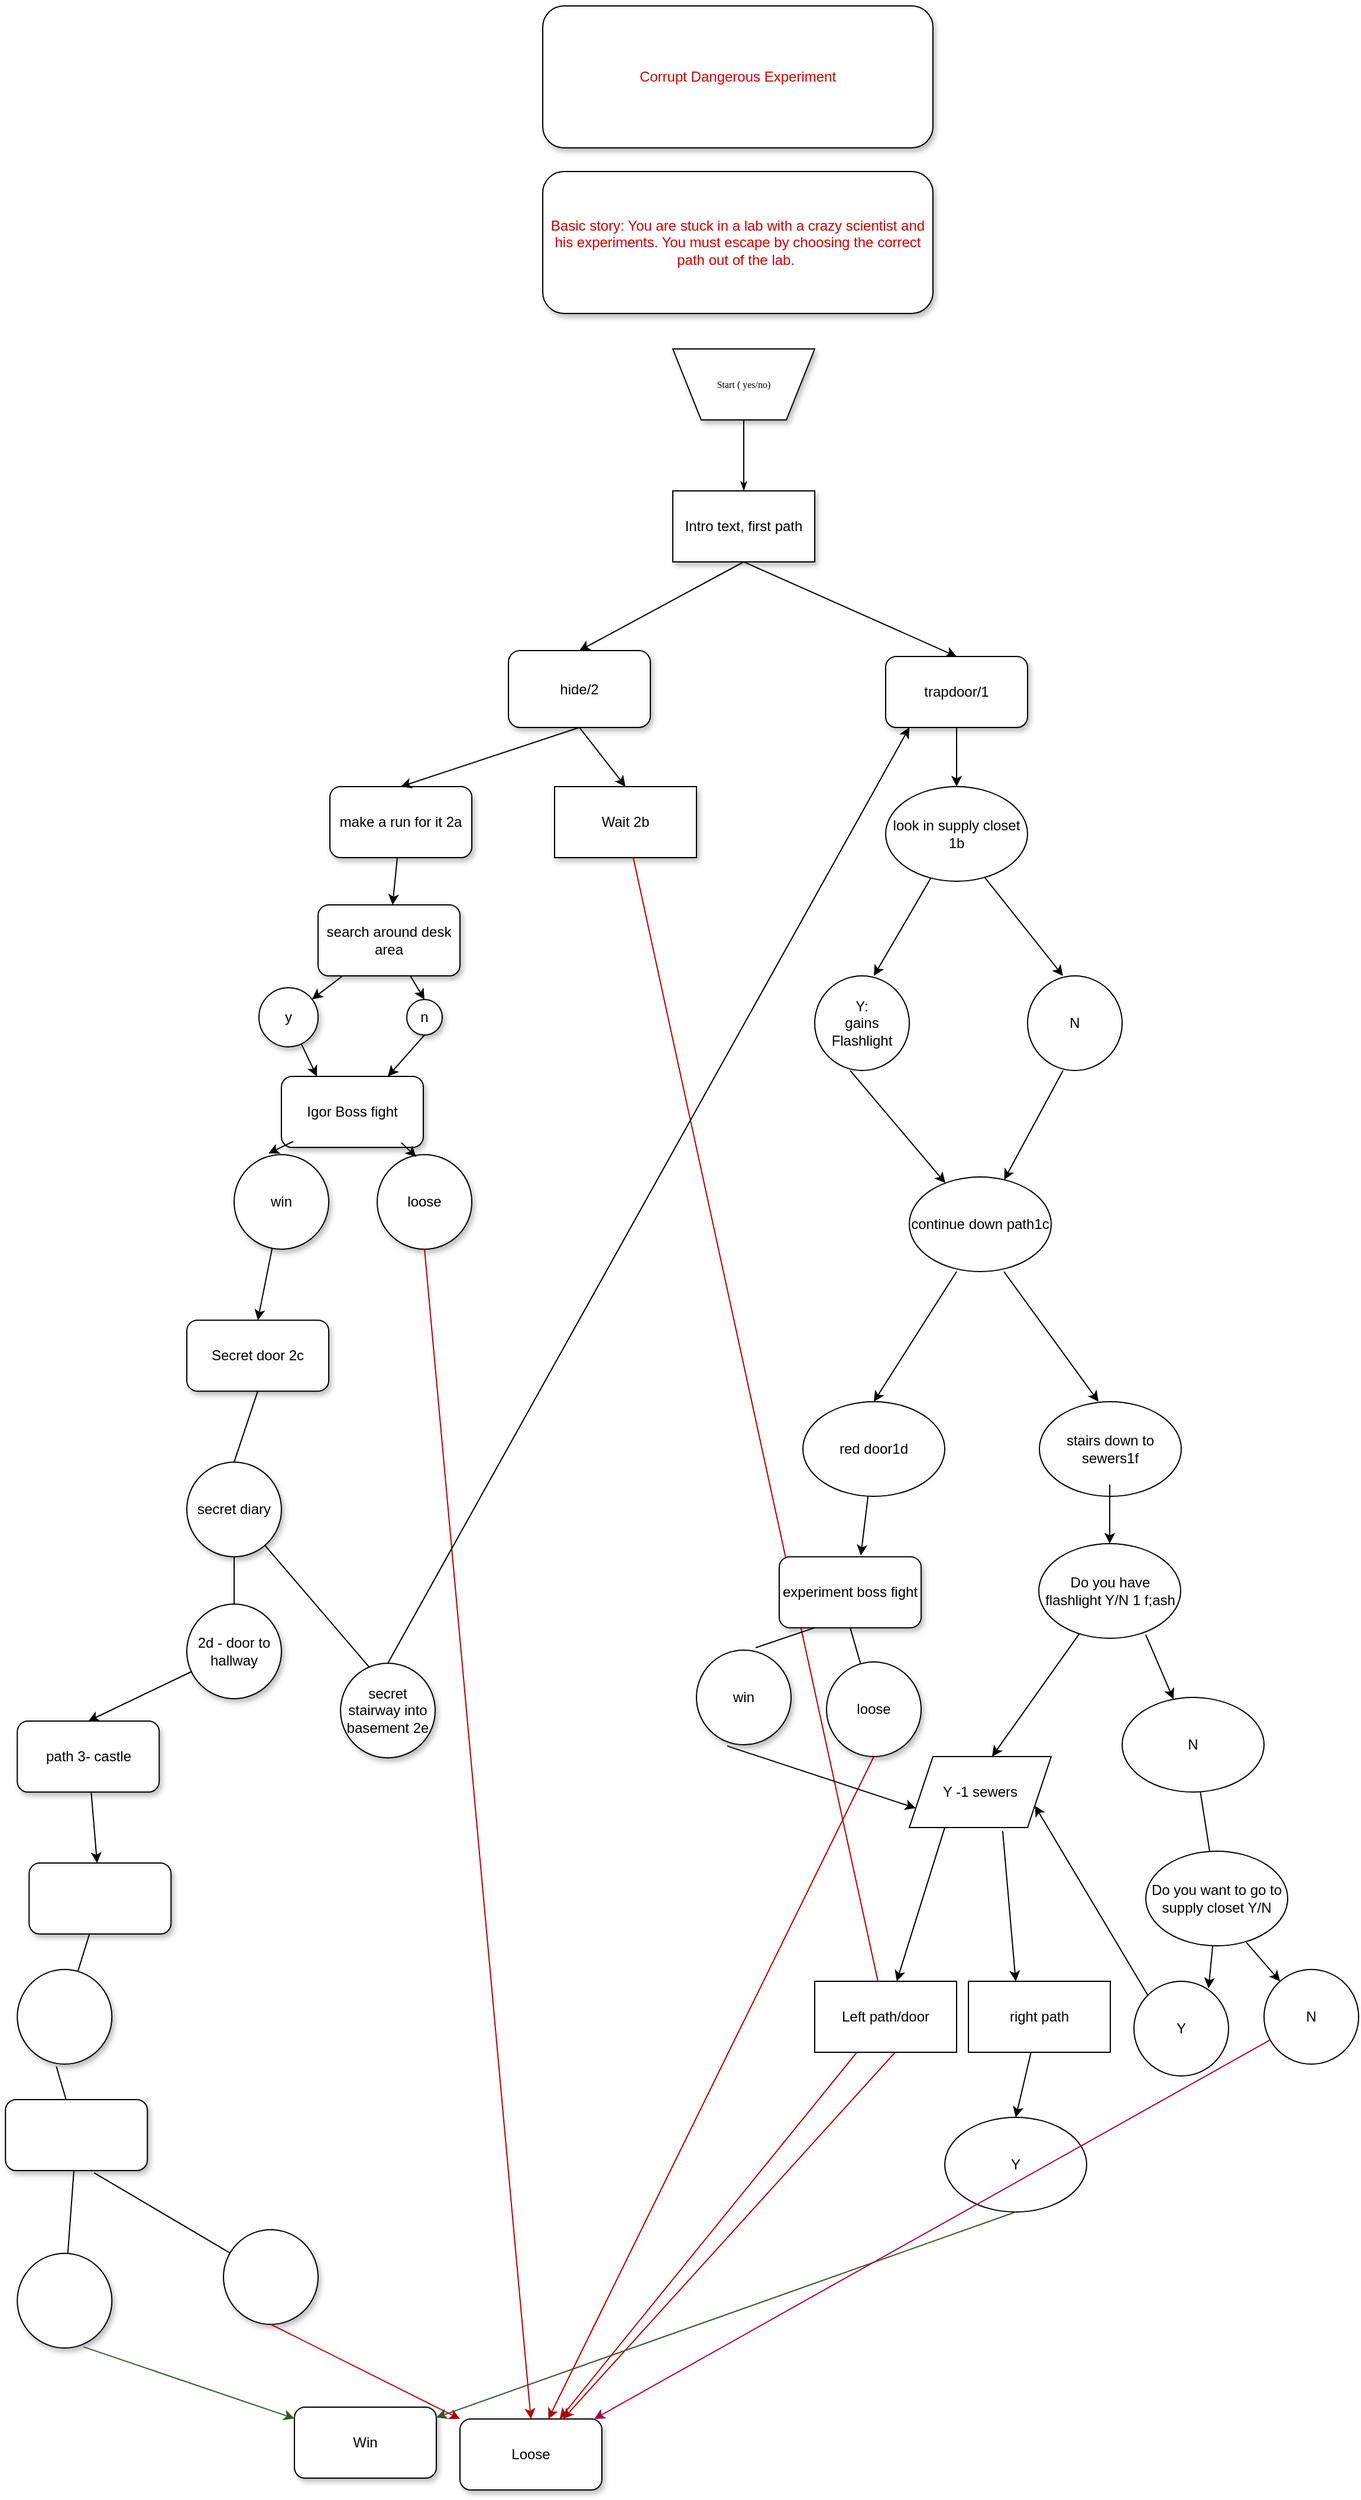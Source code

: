 <mxfile version="17.1.2" type="github">
  <diagram name="Page-1" id="edf60f1a-56cd-e834-aa8a-f176f3a09ee4">
    <mxGraphModel dx="2522" dy="1644" grid="1" gridSize="10" guides="1" tooltips="1" connect="1" arrows="1" fold="1" page="1" pageScale="1" pageWidth="1100" pageHeight="850" background="none" math="0" shadow="0">
      <root>
        <mxCell id="0" />
        <mxCell id="1" parent="0" />
        <mxCell id="60e70716793133e9-31" style="edgeStyle=orthogonalEdgeStyle;rounded=0;html=1;labelBackgroundColor=none;startSize=5;endArrow=classicThin;endFill=1;endSize=5;jettySize=auto;orthogonalLoop=1;strokeWidth=1;fontFamily=Verdana;fontSize=8" parent="1" source="60e70716793133e9-2" edge="1">
          <mxGeometry relative="1" as="geometry">
            <mxPoint x="570" y="-100" as="targetPoint" />
            <Array as="points">
              <mxPoint x="570" y="-110" />
            </Array>
          </mxGeometry>
        </mxCell>
        <mxCell id="60e70716793133e9-2" value="Start ( yes/no)" style="shape=trapezoid;whiteSpace=wrap;html=1;rounded=0;shadow=1;labelBackgroundColor=none;strokeWidth=1;fontFamily=Verdana;fontSize=8;align=center;flipV=1;" parent="1" vertex="1">
          <mxGeometry x="510" y="-220" width="120" height="60" as="geometry" />
        </mxCell>
        <mxCell id="3-9XB3UlxTxE3NfFyeRO-2" value="Intro text, first path" style="rounded=0;whiteSpace=wrap;html=1;shadow=1;" parent="1" vertex="1">
          <mxGeometry x="510" y="-100" width="120" height="60" as="geometry" />
        </mxCell>
        <mxCell id="3-9XB3UlxTxE3NfFyeRO-3" value="" style="endArrow=classic;html=1;rounded=0;entryX=0.5;entryY=0;entryDx=0;entryDy=0;exitX=0.5;exitY=1;exitDx=0;exitDy=0;" parent="1" source="3-9XB3UlxTxE3NfFyeRO-2" target="3-9XB3UlxTxE3NfFyeRO-7" edge="1">
          <mxGeometry width="50" height="50" relative="1" as="geometry">
            <mxPoint x="540" y="-40" as="sourcePoint" />
            <mxPoint x="470" y="40" as="targetPoint" />
          </mxGeometry>
        </mxCell>
        <mxCell id="3-9XB3UlxTxE3NfFyeRO-6" value="trapdoor/1" style="rounded=1;whiteSpace=wrap;html=1;shadow=1;" parent="1" vertex="1">
          <mxGeometry x="690" y="40" width="120" height="60" as="geometry" />
        </mxCell>
        <mxCell id="3-9XB3UlxTxE3NfFyeRO-7" value="hide/2" style="rounded=1;whiteSpace=wrap;html=1;shadow=1;" parent="1" vertex="1">
          <mxGeometry x="371" y="35" width="120" height="65" as="geometry" />
        </mxCell>
        <mxCell id="3-9XB3UlxTxE3NfFyeRO-32" value="Loose" style="rounded=1;whiteSpace=wrap;html=1;shadow=1;" parent="1" vertex="1">
          <mxGeometry x="330" y="1530" width="120" height="60" as="geometry" />
        </mxCell>
        <mxCell id="3nOSrdFCdzNQjCImxx_E-25" style="edgeStyle=orthogonalEdgeStyle;rounded=0;orthogonalLoop=1;jettySize=auto;html=1;exitX=0.25;exitY=1;exitDx=0;exitDy=0;" edge="1" parent="1" source="3-9XB3UlxTxE3NfFyeRO-33">
          <mxGeometry relative="1" as="geometry">
            <mxPoint x="220" y="1570" as="targetPoint" />
          </mxGeometry>
        </mxCell>
        <mxCell id="3-9XB3UlxTxE3NfFyeRO-33" value="Win" style="rounded=1;whiteSpace=wrap;html=1;shadow=1;" parent="1" vertex="1">
          <mxGeometry x="190" y="1520" width="120" height="60" as="geometry" />
        </mxCell>
        <mxCell id="3-9XB3UlxTxE3NfFyeRO-95" value="Corrupt Dangerous Experiment" style="rounded=1;whiteSpace=wrap;html=1;shadow=1;fontColor=#CC0000;" parent="1" vertex="1">
          <mxGeometry x="400" y="-510" width="330" height="120" as="geometry" />
        </mxCell>
        <mxCell id="3-9XB3UlxTxE3NfFyeRO-97" value="Basic story: You are stuck in a lab with a crazy scientist and his experiments. You must escape by choosing the correct path out of the lab.&amp;nbsp;" style="rounded=1;whiteSpace=wrap;html=1;shadow=1;fontColor=#CC0000;" parent="1" vertex="1">
          <mxGeometry x="400" y="-370" width="330" height="120" as="geometry" />
        </mxCell>
        <mxCell id="DnY-BvmMV0OAxqjVJdHj-3" value="" style="endArrow=classic;html=1;rounded=0;entryX=0.5;entryY=0;entryDx=0;entryDy=0;exitX=0.5;exitY=1;exitDx=0;exitDy=0;" parent="1" source="3-9XB3UlxTxE3NfFyeRO-2" target="3-9XB3UlxTxE3NfFyeRO-6" edge="1">
          <mxGeometry width="50" height="50" relative="1" as="geometry">
            <mxPoint x="520" y="180" as="sourcePoint" />
            <mxPoint x="570" y="130" as="targetPoint" />
          </mxGeometry>
        </mxCell>
        <mxCell id="DnY-BvmMV0OAxqjVJdHj-4" value="look in supply closet 1b" style="ellipse;whiteSpace=wrap;html=1;" parent="1" vertex="1">
          <mxGeometry x="690" y="150" width="120" height="80" as="geometry" />
        </mxCell>
        <mxCell id="DnY-BvmMV0OAxqjVJdHj-5" value="" style="endArrow=classic;html=1;rounded=0;" parent="1" source="DnY-BvmMV0OAxqjVJdHj-4" edge="1">
          <mxGeometry width="50" height="50" relative="1" as="geometry">
            <mxPoint x="730" y="230" as="sourcePoint" />
            <mxPoint x="680" y="310" as="targetPoint" />
          </mxGeometry>
        </mxCell>
        <mxCell id="DnY-BvmMV0OAxqjVJdHj-6" value="" style="endArrow=classic;html=1;rounded=0;exitX=0.7;exitY=0.963;exitDx=0;exitDy=0;exitPerimeter=0;" parent="1" source="DnY-BvmMV0OAxqjVJdHj-4" edge="1">
          <mxGeometry width="50" height="50" relative="1" as="geometry">
            <mxPoint x="820" y="270" as="sourcePoint" />
            <mxPoint x="840" y="310" as="targetPoint" />
          </mxGeometry>
        </mxCell>
        <mxCell id="DnY-BvmMV0OAxqjVJdHj-7" value="N" style="ellipse;whiteSpace=wrap;html=1;aspect=fixed;" parent="1" vertex="1">
          <mxGeometry x="810" y="310" width="80" height="80" as="geometry" />
        </mxCell>
        <mxCell id="DnY-BvmMV0OAxqjVJdHj-8" value="Y:&lt;br&gt;gains Flashlight" style="ellipse;whiteSpace=wrap;html=1;aspect=fixed;" parent="1" vertex="1">
          <mxGeometry x="630" y="310" width="80" height="80" as="geometry" />
        </mxCell>
        <mxCell id="DnY-BvmMV0OAxqjVJdHj-9" value="" style="endArrow=classic;html=1;rounded=0;" parent="1" target="DnY-BvmMV0OAxqjVJdHj-11" edge="1">
          <mxGeometry width="50" height="50" relative="1" as="geometry">
            <mxPoint x="840" y="390" as="sourcePoint" />
            <mxPoint x="810" y="500" as="targetPoint" />
          </mxGeometry>
        </mxCell>
        <mxCell id="DnY-BvmMV0OAxqjVJdHj-10" value="" style="endArrow=classic;html=1;rounded=0;" parent="1" target="DnY-BvmMV0OAxqjVJdHj-11" edge="1">
          <mxGeometry width="50" height="50" relative="1" as="geometry">
            <mxPoint x="660" y="390" as="sourcePoint" />
            <mxPoint x="710" y="500" as="targetPoint" />
          </mxGeometry>
        </mxCell>
        <mxCell id="DnY-BvmMV0OAxqjVJdHj-11" value="continue down path1c" style="ellipse;whiteSpace=wrap;html=1;" parent="1" vertex="1">
          <mxGeometry x="710" y="480" width="120" height="80" as="geometry" />
        </mxCell>
        <mxCell id="DnY-BvmMV0OAxqjVJdHj-12" value="" style="endArrow=classic;html=1;rounded=0;" parent="1" edge="1">
          <mxGeometry width="50" height="50" relative="1" as="geometry">
            <mxPoint x="750" y="560" as="sourcePoint" />
            <mxPoint x="680" y="670" as="targetPoint" />
          </mxGeometry>
        </mxCell>
        <mxCell id="DnY-BvmMV0OAxqjVJdHj-13" value="" style="endArrow=classic;html=1;rounded=0;" parent="1" edge="1">
          <mxGeometry width="50" height="50" relative="1" as="geometry">
            <mxPoint x="790" y="560" as="sourcePoint" />
            <mxPoint x="870" y="670" as="targetPoint" />
          </mxGeometry>
        </mxCell>
        <mxCell id="DnY-BvmMV0OAxqjVJdHj-14" value="red door1d" style="ellipse;whiteSpace=wrap;html=1;" parent="1" vertex="1">
          <mxGeometry x="620" y="670" width="120" height="80" as="geometry" />
        </mxCell>
        <mxCell id="DnY-BvmMV0OAxqjVJdHj-15" value="stairs down to sewers1f" style="ellipse;whiteSpace=wrap;html=1;" parent="1" vertex="1">
          <mxGeometry x="820" y="670" width="120" height="80" as="geometry" />
        </mxCell>
        <mxCell id="DnY-BvmMV0OAxqjVJdHj-16" value="" style="endArrow=classic;html=1;rounded=0;" parent="1" target="DnY-BvmMV0OAxqjVJdHj-17" edge="1">
          <mxGeometry width="50" height="50" relative="1" as="geometry">
            <mxPoint x="879.5" y="740" as="sourcePoint" />
            <mxPoint x="879.5" y="830" as="targetPoint" />
            <Array as="points">
              <mxPoint x="879.5" y="790" />
            </Array>
          </mxGeometry>
        </mxCell>
        <mxCell id="DnY-BvmMV0OAxqjVJdHj-17" value="Do you have flashlight Y/N 1 f;ash" style="ellipse;whiteSpace=wrap;html=1;" parent="1" vertex="1">
          <mxGeometry x="819.5" y="790" width="120" height="80" as="geometry" />
        </mxCell>
        <mxCell id="DnY-BvmMV0OAxqjVJdHj-18" value="" style="endArrow=classic;html=1;rounded=0;" parent="1" source="DnY-BvmMV0OAxqjVJdHj-17" edge="1">
          <mxGeometry width="50" height="50" relative="1" as="geometry">
            <mxPoint x="520" y="1070" as="sourcePoint" />
            <mxPoint x="780" y="970" as="targetPoint" />
          </mxGeometry>
        </mxCell>
        <mxCell id="DnY-BvmMV0OAxqjVJdHj-19" value="" style="endArrow=classic;html=1;rounded=0;exitX=0.754;exitY=0.963;exitDx=0;exitDy=0;exitPerimeter=0;" parent="1" source="DnY-BvmMV0OAxqjVJdHj-17" target="DnY-BvmMV0OAxqjVJdHj-20" edge="1">
          <mxGeometry width="50" height="50" relative="1" as="geometry">
            <mxPoint x="520" y="1070" as="sourcePoint" />
            <mxPoint x="950" y="960" as="targetPoint" />
          </mxGeometry>
        </mxCell>
        <mxCell id="DnY-BvmMV0OAxqjVJdHj-20" value="N" style="ellipse;whiteSpace=wrap;html=1;" parent="1" vertex="1">
          <mxGeometry x="890" y="920" width="120" height="80" as="geometry" />
        </mxCell>
        <mxCell id="DnY-BvmMV0OAxqjVJdHj-21" value="Y -1 sewers" style="shape=parallelogram;perimeter=parallelogramPerimeter;whiteSpace=wrap;html=1;fixedSize=1;" parent="1" vertex="1">
          <mxGeometry x="710" y="970" width="120" height="60" as="geometry" />
        </mxCell>
        <mxCell id="DnY-BvmMV0OAxqjVJdHj-22" value="" style="endArrow=classic;html=1;rounded=0;exitX=0.658;exitY=1.05;exitDx=0;exitDy=0;exitPerimeter=0;startArrow=none;" parent="1" source="DnY-BvmMV0OAxqjVJdHj-21" edge="1">
          <mxGeometry width="50" height="50" relative="1" as="geometry">
            <mxPoint x="520" y="1070" as="sourcePoint" />
            <mxPoint x="800" y="1160" as="targetPoint" />
          </mxGeometry>
        </mxCell>
        <mxCell id="DnY-BvmMV0OAxqjVJdHj-23" value="" style="endArrow=classic;html=1;rounded=0;exitX=0.25;exitY=1;exitDx=0;exitDy=0;" parent="1" source="DnY-BvmMV0OAxqjVJdHj-21" target="DnY-BvmMV0OAxqjVJdHj-24" edge="1">
          <mxGeometry width="50" height="50" relative="1" as="geometry">
            <mxPoint x="520" y="1070" as="sourcePoint" />
            <mxPoint x="650" y="1150" as="targetPoint" />
          </mxGeometry>
        </mxCell>
        <mxCell id="DnY-BvmMV0OAxqjVJdHj-25" value="right path" style="rounded=0;whiteSpace=wrap;html=1;" parent="1" vertex="1">
          <mxGeometry x="760" y="1160" width="120" height="60" as="geometry" />
        </mxCell>
        <mxCell id="DnY-BvmMV0OAxqjVJdHj-26" value="" style="endArrow=classic;html=1;rounded=0;exitX=0.575;exitY=0.983;exitDx=0;exitDy=0;exitPerimeter=0;fillColor=#e51400;strokeColor=#B20000;" parent="1" source="DnY-BvmMV0OAxqjVJdHj-24" target="3-9XB3UlxTxE3NfFyeRO-32" edge="1">
          <mxGeometry width="50" height="50" relative="1" as="geometry">
            <mxPoint x="520" y="1270" as="sourcePoint" />
            <mxPoint x="610" y="1340" as="targetPoint" />
          </mxGeometry>
        </mxCell>
        <mxCell id="DnY-BvmMV0OAxqjVJdHj-34" value="Y" style="ellipse;whiteSpace=wrap;html=1;" parent="1" vertex="1">
          <mxGeometry x="740" y="1275" width="120" height="80" as="geometry" />
        </mxCell>
        <mxCell id="DnY-BvmMV0OAxqjVJdHj-35" value="" style="endArrow=classic;html=1;rounded=0;entryX=0.5;entryY=0;entryDx=0;entryDy=0;" parent="1" source="DnY-BvmMV0OAxqjVJdHj-25" target="DnY-BvmMV0OAxqjVJdHj-34" edge="1">
          <mxGeometry width="50" height="50" relative="1" as="geometry">
            <mxPoint x="787.574" y="1508.284" as="sourcePoint" />
            <mxPoint x="570" y="1520" as="targetPoint" />
          </mxGeometry>
        </mxCell>
        <mxCell id="DnY-BvmMV0OAxqjVJdHj-36" value="" style="endArrow=classic;html=1;rounded=0;exitX=0.5;exitY=1;exitDx=0;exitDy=0;fillColor=#6d8764;strokeColor=#3A5431;" parent="1" source="DnY-BvmMV0OAxqjVJdHj-34" target="3-9XB3UlxTxE3NfFyeRO-33" edge="1">
          <mxGeometry width="50" height="50" relative="1" as="geometry">
            <mxPoint x="520" y="1570" as="sourcePoint" />
            <mxPoint x="570" y="1520" as="targetPoint" />
          </mxGeometry>
        </mxCell>
        <mxCell id="DnY-BvmMV0OAxqjVJdHj-40" value="Do you want to go to supply closet Y/N" style="ellipse;whiteSpace=wrap;html=1;" parent="1" vertex="1">
          <mxGeometry x="910" y="1050" width="120" height="80" as="geometry" />
        </mxCell>
        <mxCell id="DnY-BvmMV0OAxqjVJdHj-42" value="Y" style="ellipse;whiteSpace=wrap;html=1;aspect=fixed;" parent="1" vertex="1">
          <mxGeometry x="900" y="1160" width="80" height="80" as="geometry" />
        </mxCell>
        <mxCell id="DnY-BvmMV0OAxqjVJdHj-43" value="" style="endArrow=classic;html=1;rounded=0;entryX=0.788;entryY=0.075;entryDx=0;entryDy=0;entryPerimeter=0;" parent="1" source="DnY-BvmMV0OAxqjVJdHj-40" target="DnY-BvmMV0OAxqjVJdHj-42" edge="1">
          <mxGeometry width="50" height="50" relative="1" as="geometry">
            <mxPoint x="520" y="1220" as="sourcePoint" />
            <mxPoint x="570" y="1170" as="targetPoint" />
          </mxGeometry>
        </mxCell>
        <mxCell id="DnY-BvmMV0OAxqjVJdHj-44" value="N" style="ellipse;whiteSpace=wrap;html=1;aspect=fixed;" parent="1" vertex="1">
          <mxGeometry x="1010" y="1150" width="80" height="80" as="geometry" />
        </mxCell>
        <mxCell id="DnY-BvmMV0OAxqjVJdHj-45" value="" style="endArrow=classic;html=1;rounded=0;entryX=1;entryY=0.75;entryDx=0;entryDy=0;exitX=0;exitY=0;exitDx=0;exitDy=0;" parent="1" source="DnY-BvmMV0OAxqjVJdHj-42" target="DnY-BvmMV0OAxqjVJdHj-21" edge="1">
          <mxGeometry width="50" height="50" relative="1" as="geometry">
            <mxPoint x="520" y="1020" as="sourcePoint" />
            <mxPoint x="570" y="970" as="targetPoint" />
          </mxGeometry>
        </mxCell>
        <mxCell id="DnY-BvmMV0OAxqjVJdHj-46" value="" style="endArrow=classic;html=1;rounded=0;exitX=0.708;exitY=0.963;exitDx=0;exitDy=0;exitPerimeter=0;" parent="1" source="DnY-BvmMV0OAxqjVJdHj-40" target="DnY-BvmMV0OAxqjVJdHj-44" edge="1">
          <mxGeometry width="50" height="50" relative="1" as="geometry">
            <mxPoint x="520" y="1020" as="sourcePoint" />
            <mxPoint x="570" y="970" as="targetPoint" />
          </mxGeometry>
        </mxCell>
        <mxCell id="DnY-BvmMV0OAxqjVJdHj-47" value="" style="endArrow=classic;html=1;rounded=0;fillColor=#d80073;strokeColor=#A50040;" parent="1" source="DnY-BvmMV0OAxqjVJdHj-44" target="3-9XB3UlxTxE3NfFyeRO-32" edge="1">
          <mxGeometry width="50" height="50" relative="1" as="geometry">
            <mxPoint x="520" y="1220" as="sourcePoint" />
            <mxPoint x="570" y="1170" as="targetPoint" />
          </mxGeometry>
        </mxCell>
        <mxCell id="DnY-BvmMV0OAxqjVJdHj-48" value="" style="endArrow=classic;html=1;rounded=0;entryX=0.5;entryY=0;entryDx=0;entryDy=0;" parent="1" source="3-9XB3UlxTxE3NfFyeRO-6" target="DnY-BvmMV0OAxqjVJdHj-4" edge="1">
          <mxGeometry width="50" height="50" relative="1" as="geometry">
            <mxPoint x="520" y="20" as="sourcePoint" />
            <mxPoint x="570" y="-30" as="targetPoint" />
          </mxGeometry>
        </mxCell>
        <mxCell id="DnY-BvmMV0OAxqjVJdHj-49" value="Wait 2b" style="rounded=0;whiteSpace=wrap;html=1;shadow=1;" parent="1" vertex="1">
          <mxGeometry x="410" y="150" width="120" height="60" as="geometry" />
        </mxCell>
        <mxCell id="DnY-BvmMV0OAxqjVJdHj-50" value="make a run for it 2a" style="rounded=1;whiteSpace=wrap;html=1;shadow=1;" parent="1" vertex="1">
          <mxGeometry x="220" y="150" width="120" height="60" as="geometry" />
        </mxCell>
        <mxCell id="DnY-BvmMV0OAxqjVJdHj-51" value="" style="endArrow=classic;html=1;rounded=0;entryX=0.5;entryY=0;entryDx=0;entryDy=0;exitX=0.5;exitY=1;exitDx=0;exitDy=0;" parent="1" source="3-9XB3UlxTxE3NfFyeRO-7" target="DnY-BvmMV0OAxqjVJdHj-49" edge="1">
          <mxGeometry width="50" height="50" relative="1" as="geometry">
            <mxPoint x="520" y="310" as="sourcePoint" />
            <mxPoint x="570" y="260" as="targetPoint" />
          </mxGeometry>
        </mxCell>
        <mxCell id="DnY-BvmMV0OAxqjVJdHj-52" value="" style="endArrow=classic;html=1;rounded=0;entryX=0.5;entryY=0;entryDx=0;entryDy=0;exitX=0.5;exitY=1;exitDx=0;exitDy=0;" parent="1" source="3-9XB3UlxTxE3NfFyeRO-7" target="DnY-BvmMV0OAxqjVJdHj-50" edge="1">
          <mxGeometry width="50" height="50" relative="1" as="geometry">
            <mxPoint x="520" y="510" as="sourcePoint" />
            <mxPoint x="570" y="460" as="targetPoint" />
          </mxGeometry>
        </mxCell>
        <mxCell id="DnY-BvmMV0OAxqjVJdHj-54" value="" style="endArrow=classic;html=1;rounded=0;fillColor=#e51400;strokeColor=#B20000;startArrow=none;" parent="1" source="DnY-BvmMV0OAxqjVJdHj-24" target="3-9XB3UlxTxE3NfFyeRO-32" edge="1">
          <mxGeometry width="50" height="50" relative="1" as="geometry">
            <mxPoint x="520" y="510" as="sourcePoint" />
            <mxPoint x="570" y="460" as="targetPoint" />
          </mxGeometry>
        </mxCell>
        <mxCell id="3nOSrdFCdzNQjCImxx_E-1" value="" style="endArrow=none;html=1;rounded=0;" edge="1" parent="1" source="DnY-BvmMV0OAxqjVJdHj-40" target="DnY-BvmMV0OAxqjVJdHj-20">
          <mxGeometry width="50" height="50" relative="1" as="geometry">
            <mxPoint x="940" y="1060" as="sourcePoint" />
            <mxPoint x="990" y="1010" as="targetPoint" />
          </mxGeometry>
        </mxCell>
        <mxCell id="3nOSrdFCdzNQjCImxx_E-2" value="Igor Boss fight" style="rounded=1;whiteSpace=wrap;html=1;shadow=1;" vertex="1" parent="1">
          <mxGeometry x="179" y="395" width="120" height="60" as="geometry" />
        </mxCell>
        <mxCell id="3nOSrdFCdzNQjCImxx_E-3" value="" style="endArrow=classic;html=1;rounded=0;" edge="1" parent="1" source="DnY-BvmMV0OAxqjVJdHj-50" target="3nOSrdFCdzNQjCImxx_E-26">
          <mxGeometry width="50" height="50" relative="1" as="geometry">
            <mxPoint x="520" y="470" as="sourcePoint" />
            <mxPoint x="270" y="300" as="targetPoint" />
          </mxGeometry>
        </mxCell>
        <mxCell id="3nOSrdFCdzNQjCImxx_E-4" value="win" style="ellipse;whiteSpace=wrap;html=1;aspect=fixed;shadow=1;" vertex="1" parent="1">
          <mxGeometry x="139" y="461.07" width="80" height="80" as="geometry" />
        </mxCell>
        <mxCell id="3nOSrdFCdzNQjCImxx_E-5" value="loose" style="ellipse;whiteSpace=wrap;html=1;aspect=fixed;shadow=1;" vertex="1" parent="1">
          <mxGeometry x="260" y="461.07" width="80" height="80" as="geometry" />
        </mxCell>
        <mxCell id="3nOSrdFCdzNQjCImxx_E-6" value="" style="endArrow=classic;html=1;rounded=0;entryX=0.413;entryY=0.025;entryDx=0;entryDy=0;entryPerimeter=0;" edge="1" parent="1" target="3nOSrdFCdzNQjCImxx_E-5">
          <mxGeometry width="50" height="50" relative="1" as="geometry">
            <mxPoint x="280.457" y="451.07" as="sourcePoint" />
            <mxPoint x="539" y="541.07" as="targetPoint" />
          </mxGeometry>
        </mxCell>
        <mxCell id="3nOSrdFCdzNQjCImxx_E-7" value="" style="endArrow=classic;html=1;rounded=0;entryX=0.363;entryY=-0.012;entryDx=0;entryDy=0;entryPerimeter=0;" edge="1" parent="1" target="3nOSrdFCdzNQjCImxx_E-4">
          <mxGeometry width="50" height="50" relative="1" as="geometry">
            <mxPoint x="189" y="450.003" as="sourcePoint" />
            <mxPoint x="539" y="541.07" as="targetPoint" />
          </mxGeometry>
        </mxCell>
        <mxCell id="3nOSrdFCdzNQjCImxx_E-8" value="" style="endArrow=none;html=1;rounded=0;entryX=0.5;entryY=1;entryDx=0;entryDy=0;exitX=0.5;exitY=0;exitDx=0;exitDy=0;" edge="1" parent="1" source="3nOSrdFCdzNQjCImxx_E-12" target="3nOSrdFCdzNQjCImxx_E-10">
          <mxGeometry width="50" height="50" relative="1" as="geometry">
            <mxPoint x="139" y="721.07" as="sourcePoint" />
            <mxPoint x="189" y="671.07" as="targetPoint" />
          </mxGeometry>
        </mxCell>
        <mxCell id="3nOSrdFCdzNQjCImxx_E-9" value="" style="endArrow=classic;html=1;rounded=0;exitX=0.5;exitY=1;exitDx=0;exitDy=0;entryX=0.5;entryY=0;entryDx=0;entryDy=0;fillColor=#e51400;strokeColor=#B20000;" edge="1" parent="1" source="3nOSrdFCdzNQjCImxx_E-5" target="3-9XB3UlxTxE3NfFyeRO-32">
          <mxGeometry width="50" height="50" relative="1" as="geometry">
            <mxPoint x="520" y="470" as="sourcePoint" />
            <mxPoint x="340" y="740" as="targetPoint" />
          </mxGeometry>
        </mxCell>
        <mxCell id="3nOSrdFCdzNQjCImxx_E-10" value="Secret door 2c" style="rounded=1;whiteSpace=wrap;html=1;shadow=1;" vertex="1" parent="1">
          <mxGeometry x="99" y="601.07" width="120" height="60" as="geometry" />
        </mxCell>
        <mxCell id="3nOSrdFCdzNQjCImxx_E-11" value="" style="endArrow=classic;html=1;rounded=0;entryX=0.5;entryY=0;entryDx=0;entryDy=0;" edge="1" parent="1" source="3nOSrdFCdzNQjCImxx_E-4" target="3nOSrdFCdzNQjCImxx_E-10">
          <mxGeometry width="50" height="50" relative="1" as="geometry">
            <mxPoint x="489" y="711.07" as="sourcePoint" />
            <mxPoint x="539" y="661.07" as="targetPoint" />
          </mxGeometry>
        </mxCell>
        <mxCell id="3nOSrdFCdzNQjCImxx_E-12" value="secret diary" style="ellipse;whiteSpace=wrap;html=1;aspect=fixed;shadow=1;" vertex="1" parent="1">
          <mxGeometry x="99" y="721.07" width="80" height="80" as="geometry" />
        </mxCell>
        <mxCell id="3nOSrdFCdzNQjCImxx_E-13" value="2d - door to hallway" style="ellipse;whiteSpace=wrap;html=1;aspect=fixed;shadow=1;" vertex="1" parent="1">
          <mxGeometry x="99" y="841.07" width="80" height="80" as="geometry" />
        </mxCell>
        <mxCell id="3nOSrdFCdzNQjCImxx_E-14" value="" style="endArrow=none;html=1;rounded=0;" edge="1" parent="1" source="3nOSrdFCdzNQjCImxx_E-13" target="3nOSrdFCdzNQjCImxx_E-12">
          <mxGeometry width="50" height="50" relative="1" as="geometry">
            <mxPoint x="129" y="856.07" as="sourcePoint" />
            <mxPoint x="179" y="806.07" as="targetPoint" />
          </mxGeometry>
        </mxCell>
        <mxCell id="3nOSrdFCdzNQjCImxx_E-19" value="path 3- castle" style="rounded=1;whiteSpace=wrap;html=1;shadow=1;" vertex="1" parent="1">
          <mxGeometry x="-44.37" y="940.0" width="120" height="60" as="geometry" />
        </mxCell>
        <mxCell id="3nOSrdFCdzNQjCImxx_E-20" value="" style="endArrow=classic;html=1;rounded=0;entryX=0.5;entryY=0;entryDx=0;entryDy=0;" edge="1" parent="1" source="3nOSrdFCdzNQjCImxx_E-13" target="3nOSrdFCdzNQjCImxx_E-19">
          <mxGeometry width="50" height="50" relative="1" as="geometry">
            <mxPoint x="489" y="991.07" as="sourcePoint" />
            <mxPoint x="539" y="941.07" as="targetPoint" />
          </mxGeometry>
        </mxCell>
        <mxCell id="3nOSrdFCdzNQjCImxx_E-21" value="" style="endArrow=none;html=1;rounded=0;" edge="1" parent="1" target="3nOSrdFCdzNQjCImxx_E-12">
          <mxGeometry width="50" height="50" relative="1" as="geometry">
            <mxPoint x="259" y="901.07" as="sourcePoint" />
            <mxPoint x="539" y="941.07" as="targetPoint" />
          </mxGeometry>
        </mxCell>
        <mxCell id="3nOSrdFCdzNQjCImxx_E-22" value="secret stairway into basement 2e" style="ellipse;whiteSpace=wrap;html=1;aspect=fixed;shadow=1;" vertex="1" parent="1">
          <mxGeometry x="229" y="891.07" width="80" height="80" as="geometry" />
        </mxCell>
        <mxCell id="DnY-BvmMV0OAxqjVJdHj-24" value="Left path/door" style="rounded=0;whiteSpace=wrap;html=1;" parent="1" vertex="1">
          <mxGeometry x="630" y="1160" width="120" height="60" as="geometry" />
        </mxCell>
        <mxCell id="3nOSrdFCdzNQjCImxx_E-24" value="" style="endArrow=none;html=1;rounded=0;fillColor=#e51400;strokeColor=#B20000;" edge="1" parent="1" source="DnY-BvmMV0OAxqjVJdHj-49" target="DnY-BvmMV0OAxqjVJdHj-24">
          <mxGeometry width="50" height="50" relative="1" as="geometry">
            <mxPoint x="475.909" y="210" as="sourcePoint" />
            <mxPoint x="724.091" y="1470" as="targetPoint" />
          </mxGeometry>
        </mxCell>
        <mxCell id="3nOSrdFCdzNQjCImxx_E-26" value="search around desk area" style="rounded=1;whiteSpace=wrap;html=1;shadow=1;" vertex="1" parent="1">
          <mxGeometry x="210" y="250" width="120" height="60" as="geometry" />
        </mxCell>
        <mxCell id="3nOSrdFCdzNQjCImxx_E-27" value="" style="endArrow=classic;html=1;rounded=0;" edge="1" parent="1" source="3nOSrdFCdzNQjCImxx_E-26" target="3nOSrdFCdzNQjCImxx_E-28">
          <mxGeometry width="50" height="50" relative="1" as="geometry">
            <mxPoint x="520" y="460" as="sourcePoint" />
            <mxPoint x="230" y="350" as="targetPoint" />
          </mxGeometry>
        </mxCell>
        <mxCell id="3nOSrdFCdzNQjCImxx_E-28" value="y" style="ellipse;whiteSpace=wrap;html=1;aspect=fixed;shadow=1;" vertex="1" parent="1">
          <mxGeometry x="160" y="320" width="50" height="50" as="geometry" />
        </mxCell>
        <mxCell id="3nOSrdFCdzNQjCImxx_E-29" value="n" style="ellipse;whiteSpace=wrap;html=1;aspect=fixed;shadow=1;" vertex="1" parent="1">
          <mxGeometry x="285" y="330" width="30" height="30" as="geometry" />
        </mxCell>
        <mxCell id="3nOSrdFCdzNQjCImxx_E-30" value="" style="endArrow=classic;html=1;rounded=0;entryX=0.5;entryY=0;entryDx=0;entryDy=0;" edge="1" parent="1" source="3nOSrdFCdzNQjCImxx_E-26" target="3nOSrdFCdzNQjCImxx_E-29">
          <mxGeometry width="50" height="50" relative="1" as="geometry">
            <mxPoint x="520" y="460" as="sourcePoint" />
            <mxPoint x="570" y="410" as="targetPoint" />
          </mxGeometry>
        </mxCell>
        <mxCell id="3nOSrdFCdzNQjCImxx_E-31" value="" style="endArrow=classic;html=1;rounded=0;entryX=0.75;entryY=0;entryDx=0;entryDy=0;exitX=0.5;exitY=1;exitDx=0;exitDy=0;" edge="1" parent="1" source="3nOSrdFCdzNQjCImxx_E-29" target="3nOSrdFCdzNQjCImxx_E-2">
          <mxGeometry width="50" height="50" relative="1" as="geometry">
            <mxPoint x="520" y="460" as="sourcePoint" />
            <mxPoint x="570" y="410" as="targetPoint" />
          </mxGeometry>
        </mxCell>
        <mxCell id="3nOSrdFCdzNQjCImxx_E-32" value="" style="endArrow=classic;html=1;rounded=0;entryX=0.25;entryY=0;entryDx=0;entryDy=0;" edge="1" parent="1" source="3nOSrdFCdzNQjCImxx_E-28" target="3nOSrdFCdzNQjCImxx_E-2">
          <mxGeometry width="50" height="50" relative="1" as="geometry">
            <mxPoint x="520" y="460" as="sourcePoint" />
            <mxPoint x="570" y="410" as="targetPoint" />
          </mxGeometry>
        </mxCell>
        <mxCell id="3nOSrdFCdzNQjCImxx_E-34" value="experiment boss fight" style="rounded=1;whiteSpace=wrap;html=1;shadow=1;" vertex="1" parent="1">
          <mxGeometry x="600" y="801.07" width="120" height="60" as="geometry" />
        </mxCell>
        <mxCell id="3nOSrdFCdzNQjCImxx_E-35" value="" style="endArrow=classic;html=1;rounded=0;entryX=0.575;entryY=-0.018;entryDx=0;entryDy=0;entryPerimeter=0;" edge="1" parent="1" source="DnY-BvmMV0OAxqjVJdHj-14" target="3nOSrdFCdzNQjCImxx_E-34">
          <mxGeometry width="50" height="50" relative="1" as="geometry">
            <mxPoint x="520" y="960" as="sourcePoint" />
            <mxPoint x="570" y="910" as="targetPoint" />
          </mxGeometry>
        </mxCell>
        <mxCell id="3nOSrdFCdzNQjCImxx_E-36" value="loose" style="ellipse;whiteSpace=wrap;html=1;aspect=fixed;shadow=1;" vertex="1" parent="1">
          <mxGeometry x="640" y="890" width="80" height="80" as="geometry" />
        </mxCell>
        <mxCell id="3nOSrdFCdzNQjCImxx_E-37" value="win" style="ellipse;whiteSpace=wrap;html=1;aspect=fixed;shadow=1;" vertex="1" parent="1">
          <mxGeometry x="530" y="880" width="80" height="80" as="geometry" />
        </mxCell>
        <mxCell id="3nOSrdFCdzNQjCImxx_E-38" value="" style="endArrow=none;html=1;rounded=0;exitX=0.625;exitY=-0.025;exitDx=0;exitDy=0;exitPerimeter=0;" edge="1" parent="1" source="3nOSrdFCdzNQjCImxx_E-37">
          <mxGeometry width="50" height="50" relative="1" as="geometry">
            <mxPoint x="580" y="911.07" as="sourcePoint" />
            <mxPoint x="630" y="861.07" as="targetPoint" />
          </mxGeometry>
        </mxCell>
        <mxCell id="3nOSrdFCdzNQjCImxx_E-39" value="" style="endArrow=none;html=1;rounded=0;entryX=0.5;entryY=1;entryDx=0;entryDy=0;" edge="1" parent="1" source="3nOSrdFCdzNQjCImxx_E-36" target="3nOSrdFCdzNQjCImxx_E-34">
          <mxGeometry width="50" height="50" relative="1" as="geometry">
            <mxPoint x="520" y="1060" as="sourcePoint" />
            <mxPoint x="570" y="1010" as="targetPoint" />
          </mxGeometry>
        </mxCell>
        <mxCell id="3nOSrdFCdzNQjCImxx_E-40" value="" style="endArrow=classic;html=1;rounded=0;exitX=0.5;exitY=1;exitDx=0;exitDy=0;fillColor=#e51400;strokeColor=#B20000;" edge="1" parent="1" source="3nOSrdFCdzNQjCImxx_E-36" target="3-9XB3UlxTxE3NfFyeRO-32">
          <mxGeometry width="50" height="50" relative="1" as="geometry">
            <mxPoint x="520" y="1160" as="sourcePoint" />
            <mxPoint x="570" y="1110" as="targetPoint" />
          </mxGeometry>
        </mxCell>
        <mxCell id="3nOSrdFCdzNQjCImxx_E-41" value="" style="endArrow=classic;html=1;rounded=0;exitX=0.325;exitY=1.013;exitDx=0;exitDy=0;exitPerimeter=0;entryX=0;entryY=0.75;entryDx=0;entryDy=0;" edge="1" parent="1" source="3nOSrdFCdzNQjCImxx_E-37" target="DnY-BvmMV0OAxqjVJdHj-21">
          <mxGeometry width="50" height="50" relative="1" as="geometry">
            <mxPoint x="520" y="1060" as="sourcePoint" />
            <mxPoint x="570" y="1010" as="targetPoint" />
          </mxGeometry>
        </mxCell>
        <mxCell id="3nOSrdFCdzNQjCImxx_E-43" value="" style="endArrow=classic;html=1;rounded=0;exitX=0.5;exitY=0;exitDx=0;exitDy=0;entryX=0.167;entryY=1;entryDx=0;entryDy=0;entryPerimeter=0;" edge="1" parent="1" source="3nOSrdFCdzNQjCImxx_E-22" target="3-9XB3UlxTxE3NfFyeRO-6">
          <mxGeometry width="50" height="50" relative="1" as="geometry">
            <mxPoint x="520" y="1060" as="sourcePoint" />
            <mxPoint x="560" y="380" as="targetPoint" />
          </mxGeometry>
        </mxCell>
        <mxCell id="3nOSrdFCdzNQjCImxx_E-45" value="" style="rounded=1;whiteSpace=wrap;html=1;shadow=1;" vertex="1" parent="1">
          <mxGeometry x="-34.37" y="1060" width="120" height="60" as="geometry" />
        </mxCell>
        <mxCell id="3nOSrdFCdzNQjCImxx_E-46" value="" style="ellipse;whiteSpace=wrap;html=1;aspect=fixed;shadow=1;" vertex="1" parent="1">
          <mxGeometry x="-44.37" y="1390" width="80" height="80" as="geometry" />
        </mxCell>
        <mxCell id="3nOSrdFCdzNQjCImxx_E-48" value="" style="ellipse;whiteSpace=wrap;html=1;aspect=fixed;shadow=1;" vertex="1" parent="1">
          <mxGeometry x="130" y="1370" width="80" height="80" as="geometry" />
        </mxCell>
        <mxCell id="3nOSrdFCdzNQjCImxx_E-49" value="" style="endArrow=classic;html=1;rounded=0;exitX=0.7;exitY=0.988;exitDx=0;exitDy=0;exitPerimeter=0;fillColor=#6d8764;strokeColor=#3A5431;" edge="1" parent="1" source="3nOSrdFCdzNQjCImxx_E-46" target="3-9XB3UlxTxE3NfFyeRO-33">
          <mxGeometry width="50" height="50" relative="1" as="geometry">
            <mxPoint x="210" y="1260" as="sourcePoint" />
            <mxPoint x="260" y="1210" as="targetPoint" />
          </mxGeometry>
        </mxCell>
        <mxCell id="3nOSrdFCdzNQjCImxx_E-50" value="" style="endArrow=classic;html=1;rounded=0;exitX=0.5;exitY=1;exitDx=0;exitDy=0;fillColor=#e51400;strokeColor=#B20000;" edge="1" parent="1" source="3nOSrdFCdzNQjCImxx_E-48" target="3-9XB3UlxTxE3NfFyeRO-32">
          <mxGeometry width="50" height="50" relative="1" as="geometry">
            <mxPoint x="210" y="1260" as="sourcePoint" />
            <mxPoint x="260" y="1210" as="targetPoint" />
          </mxGeometry>
        </mxCell>
        <mxCell id="3nOSrdFCdzNQjCImxx_E-53" value="" style="ellipse;whiteSpace=wrap;html=1;aspect=fixed;shadow=1;" vertex="1" parent="1">
          <mxGeometry x="-44.37" y="1150" width="80" height="80" as="geometry" />
        </mxCell>
        <mxCell id="3nOSrdFCdzNQjCImxx_E-54" value="" style="rounded=1;whiteSpace=wrap;html=1;shadow=1;" vertex="1" parent="1">
          <mxGeometry x="-54.37" y="1260" width="120" height="60" as="geometry" />
        </mxCell>
        <mxCell id="3nOSrdFCdzNQjCImxx_E-55" value="" style="endArrow=none;html=1;rounded=0;" edge="1" parent="1" source="3nOSrdFCdzNQjCImxx_E-46" target="3nOSrdFCdzNQjCImxx_E-54">
          <mxGeometry width="50" height="50" relative="1" as="geometry">
            <mxPoint x="-39.37" y="1390" as="sourcePoint" />
            <mxPoint x="10.63" y="1340" as="targetPoint" />
          </mxGeometry>
        </mxCell>
        <mxCell id="3nOSrdFCdzNQjCImxx_E-56" value="" style="endArrow=none;html=1;rounded=0;entryX=0.625;entryY=1.033;entryDx=0;entryDy=0;entryPerimeter=0;" edge="1" parent="1" source="3nOSrdFCdzNQjCImxx_E-48" target="3nOSrdFCdzNQjCImxx_E-54">
          <mxGeometry width="50" height="50" relative="1" as="geometry">
            <mxPoint x="139.0" y="1373.93" as="sourcePoint" />
            <mxPoint x="265.63" y="1280" as="targetPoint" />
          </mxGeometry>
        </mxCell>
        <mxCell id="3nOSrdFCdzNQjCImxx_E-57" value="" style="endArrow=none;html=1;rounded=0;entryX=0.413;entryY=1.025;entryDx=0;entryDy=0;entryPerimeter=0;" edge="1" parent="1" source="3nOSrdFCdzNQjCImxx_E-54" target="3nOSrdFCdzNQjCImxx_E-53">
          <mxGeometry width="50" height="50" relative="1" as="geometry">
            <mxPoint x="215.63" y="1330" as="sourcePoint" />
            <mxPoint x="265.63" y="1280" as="targetPoint" />
          </mxGeometry>
        </mxCell>
        <mxCell id="3nOSrdFCdzNQjCImxx_E-58" value="" style="endArrow=none;html=1;rounded=0;" edge="1" parent="1" source="3nOSrdFCdzNQjCImxx_E-53" target="3nOSrdFCdzNQjCImxx_E-45">
          <mxGeometry width="50" height="50" relative="1" as="geometry">
            <mxPoint x="215.63" y="1330" as="sourcePoint" />
            <mxPoint x="265.63" y="1280" as="targetPoint" />
          </mxGeometry>
        </mxCell>
        <mxCell id="3nOSrdFCdzNQjCImxx_E-59" value="" style="endArrow=classic;html=1;rounded=0;" edge="1" parent="1" source="3nOSrdFCdzNQjCImxx_E-19" target="3nOSrdFCdzNQjCImxx_E-45">
          <mxGeometry width="50" height="50" relative="1" as="geometry">
            <mxPoint x="-3.461" y="1010" as="sourcePoint" />
            <mxPoint x="265.63" y="1280" as="targetPoint" />
          </mxGeometry>
        </mxCell>
      </root>
    </mxGraphModel>
  </diagram>
</mxfile>
